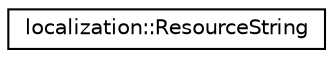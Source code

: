digraph "Graphical Class Hierarchy"
{
 // LATEX_PDF_SIZE
  edge [fontname="Helvetica",fontsize="10",labelfontname="Helvetica",labelfontsize="10"];
  node [fontname="Helvetica",fontsize="10",shape=record];
  rankdir="LR";
  Node0 [label="localization::ResourceString",height=0.2,width=0.4,color="black", fillcolor="white", style="filled",URL="$classlocalization_1_1_resource_string.html",tooltip="Translatable string. Will register itself in the loaded locales."];
}
